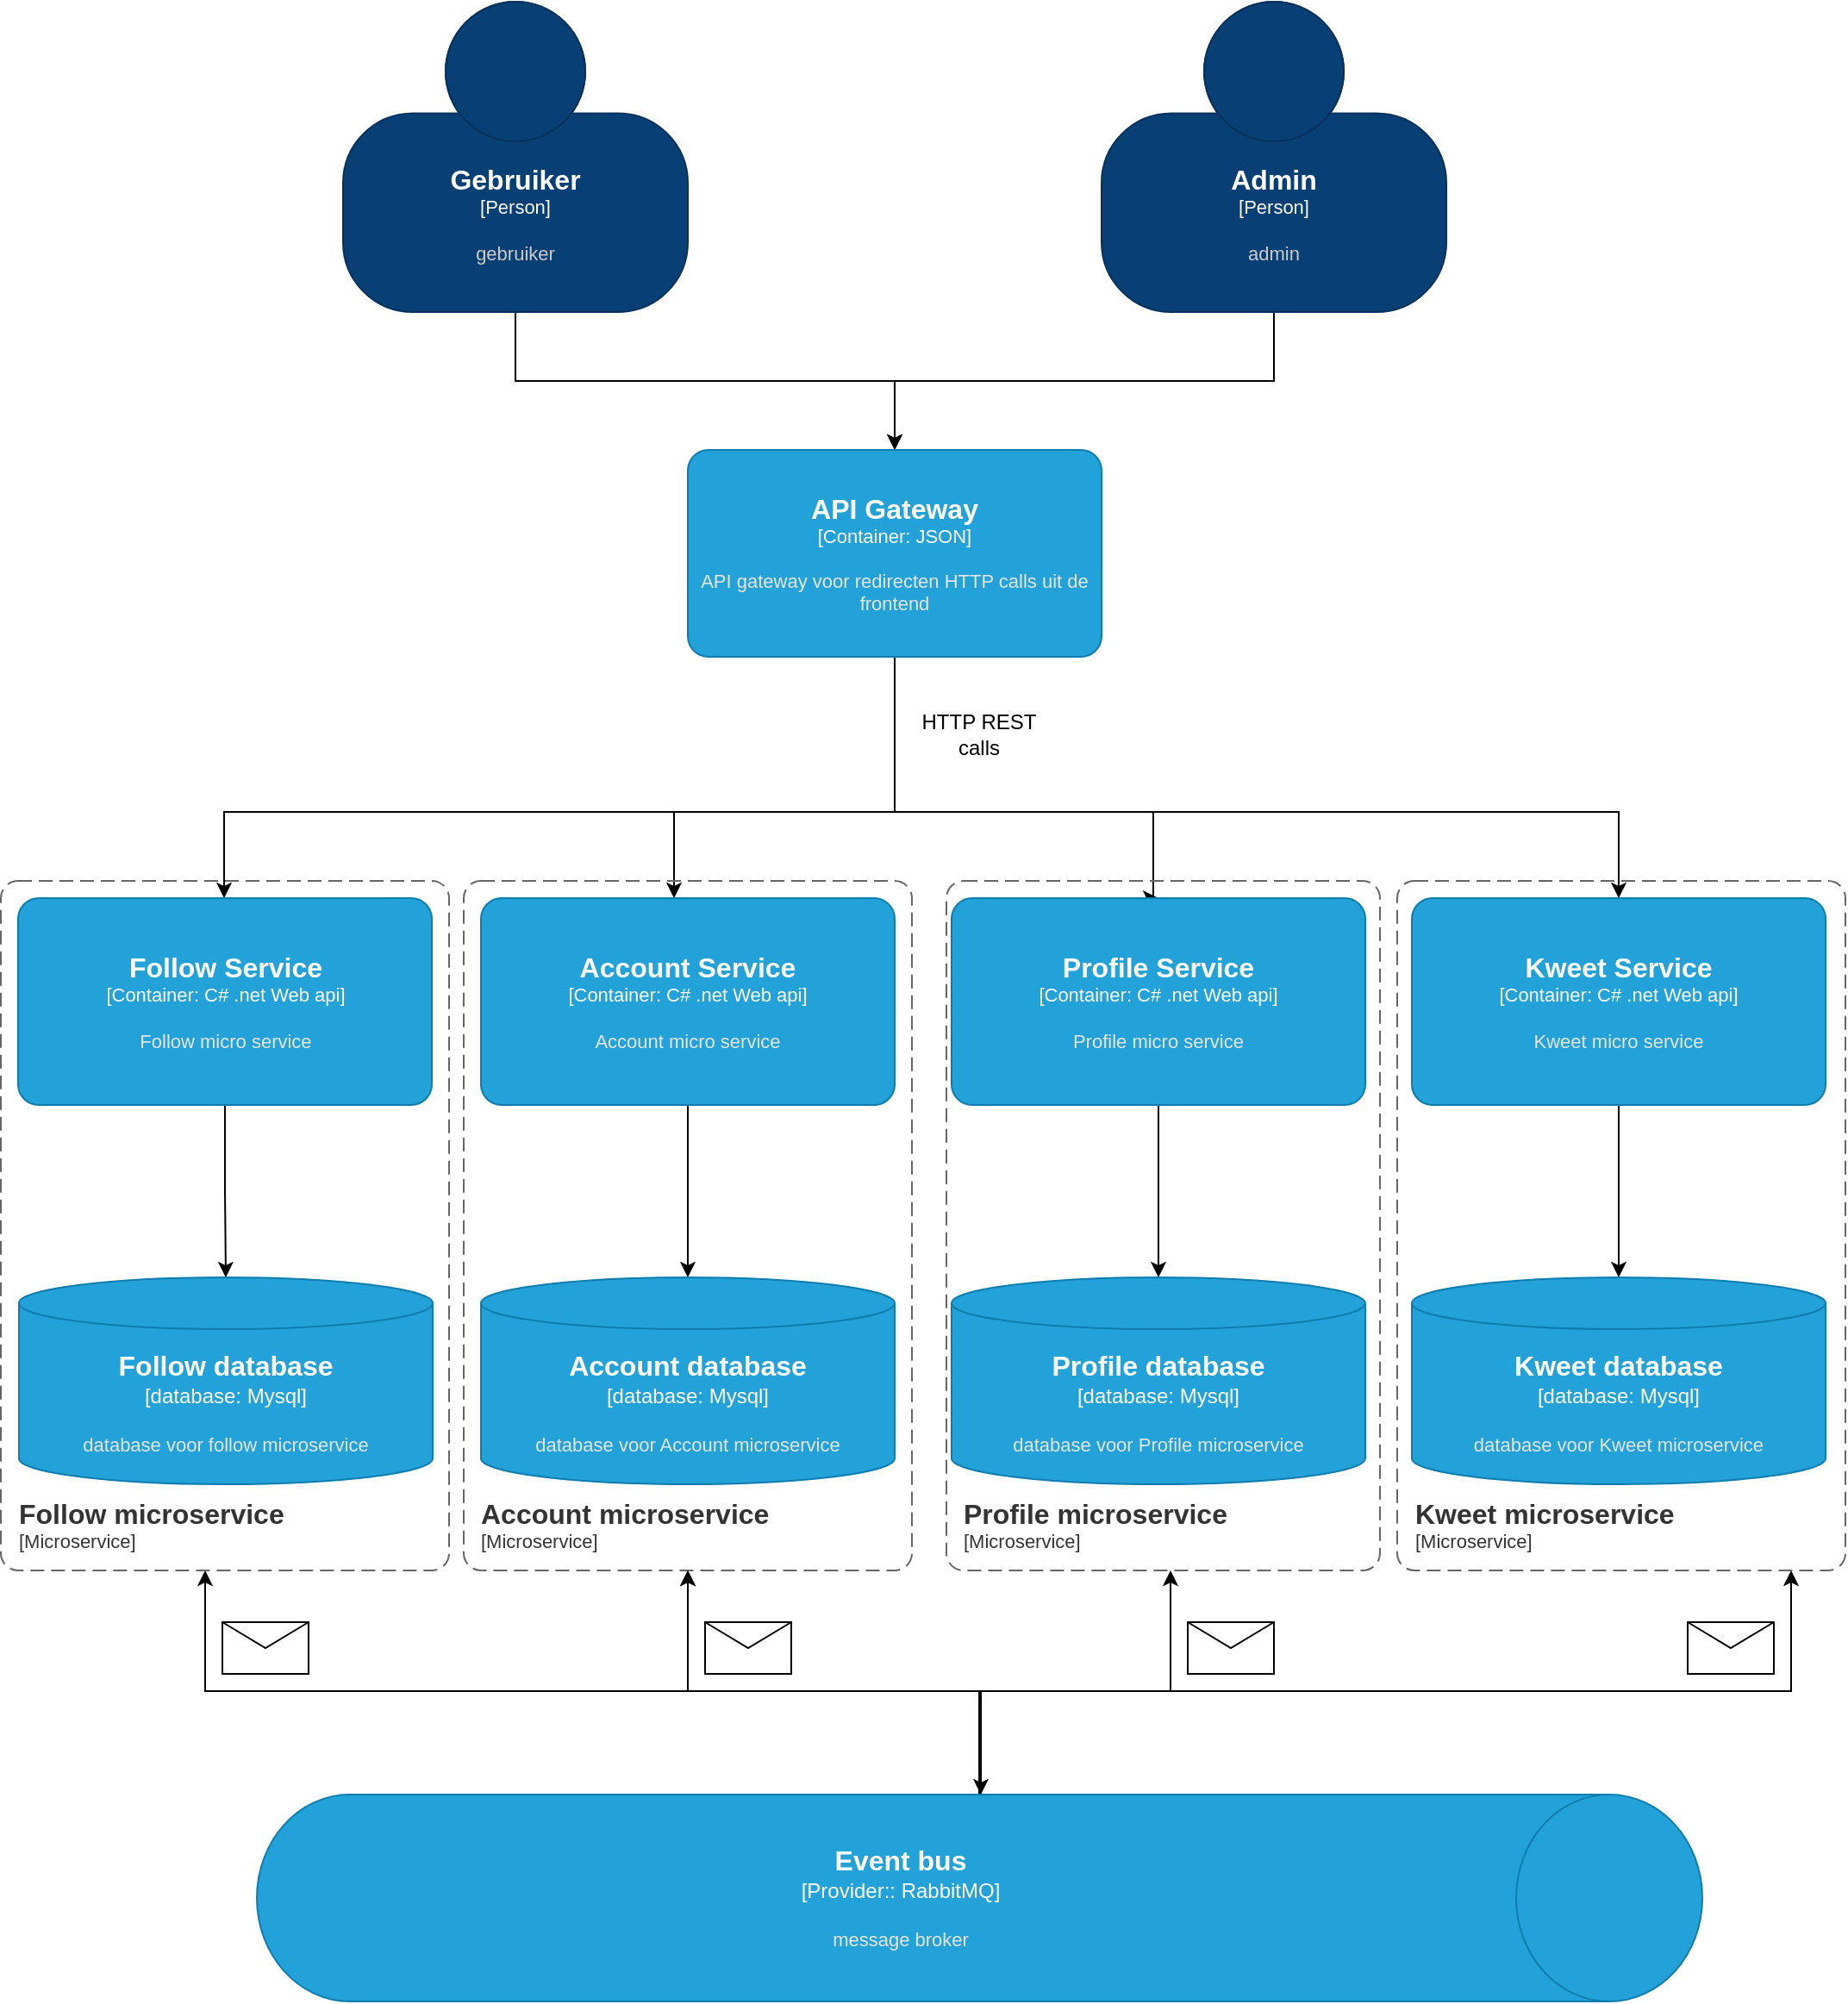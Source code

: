 <mxfile version="21.0.10" type="device"><diagram name="Page-1" id="5vtEgk9d6M7ElF_Nkq4d"><mxGraphModel dx="3172" dy="984" grid="1" gridSize="10" guides="1" tooltips="1" connect="1" arrows="1" fold="1" page="1" pageScale="1" pageWidth="827" pageHeight="1169" math="0" shadow="0"><root><mxCell id="0"/><mxCell id="1" parent="0"/><mxCell id="N-m-FWTKwT2sX1xg7coI-12" style="edgeStyle=orthogonalEdgeStyle;rounded=0;orthogonalLoop=1;jettySize=auto;html=1;" parent="1" source="bsVppFIxeZ1zV-l5X6Lk-1" target="N-m-FWTKwT2sX1xg7coI-3" edge="1"><mxGeometry relative="1" as="geometry"/></mxCell><object placeholders="1" c4Name="Gebruiker" c4Type="Person" c4Description="gebruiker" label="&lt;font style=&quot;font-size: 16px&quot;&gt;&lt;b&gt;%c4Name%&lt;/b&gt;&lt;/font&gt;&lt;div&gt;[%c4Type%]&lt;/div&gt;&lt;br&gt;&lt;div&gt;&lt;font style=&quot;font-size: 11px&quot;&gt;&lt;font color=&quot;#cccccc&quot;&gt;%c4Description%&lt;/font&gt;&lt;/div&gt;" id="bsVppFIxeZ1zV-l5X6Lk-1"><mxCell style="html=1;fontSize=11;dashed=0;whiteSpace=wrap;fillColor=#083F75;strokeColor=#06315C;fontColor=#ffffff;shape=mxgraph.c4.person2;align=center;metaEdit=1;points=[[0.5,0,0],[1,0.5,0],[1,0.75,0],[0.75,1,0],[0.5,1,0],[0.25,1,0],[0,0.75,0],[0,0.5,0]];resizable=0;" parent="1" vertex="1"><mxGeometry x="80" y="40" width="200" height="180" as="geometry"/></mxCell></object><mxCell id="N-m-FWTKwT2sX1xg7coI-13" style="edgeStyle=orthogonalEdgeStyle;rounded=0;orthogonalLoop=1;jettySize=auto;html=1;entryX=0.5;entryY=0;entryDx=0;entryDy=0;entryPerimeter=0;" parent="1" source="N-m-FWTKwT2sX1xg7coI-1" target="N-m-FWTKwT2sX1xg7coI-3" edge="1"><mxGeometry relative="1" as="geometry"/></mxCell><object placeholders="1" c4Name="Admin" c4Type="Person" c4Description="admin" label="&lt;font style=&quot;font-size: 16px&quot;&gt;&lt;b&gt;%c4Name%&lt;/b&gt;&lt;/font&gt;&lt;div&gt;[%c4Type%]&lt;/div&gt;&lt;br&gt;&lt;div&gt;&lt;font style=&quot;font-size: 11px&quot;&gt;&lt;font color=&quot;#cccccc&quot;&gt;%c4Description%&lt;/font&gt;&lt;/div&gt;" id="N-m-FWTKwT2sX1xg7coI-1"><mxCell style="html=1;fontSize=11;dashed=0;whiteSpace=wrap;fillColor=#083F75;strokeColor=#06315C;fontColor=#ffffff;shape=mxgraph.c4.person2;align=center;metaEdit=1;points=[[0.5,0,0],[1,0.5,0],[1,0.75,0],[0.75,1,0],[0.5,1,0],[0.25,1,0],[0,0.75,0],[0,0.5,0]];resizable=0;" parent="1" vertex="1"><mxGeometry x="520" y="40" width="200" height="180" as="geometry"/></mxCell></object><mxCell id="N-m-FWTKwT2sX1xg7coI-14" style="edgeStyle=orthogonalEdgeStyle;rounded=0;orthogonalLoop=1;jettySize=auto;html=1;" parent="1" source="N-m-FWTKwT2sX1xg7coI-3" target="N-m-FWTKwT2sX1xg7coI-4" edge="1"><mxGeometry relative="1" as="geometry"><Array as="points"><mxPoint x="400" y="510"/><mxPoint x="11" y="510"/></Array></mxGeometry></mxCell><mxCell id="N-m-FWTKwT2sX1xg7coI-15" style="edgeStyle=orthogonalEdgeStyle;rounded=0;orthogonalLoop=1;jettySize=auto;html=1;" parent="1" source="N-m-FWTKwT2sX1xg7coI-3" target="N-m-FWTKwT2sX1xg7coI-5" edge="1"><mxGeometry relative="1" as="geometry"><Array as="points"><mxPoint x="400" y="510"/><mxPoint x="272" y="510"/></Array></mxGeometry></mxCell><mxCell id="N-m-FWTKwT2sX1xg7coI-16" style="edgeStyle=orthogonalEdgeStyle;rounded=0;orthogonalLoop=1;jettySize=auto;html=1;entryX=0.5;entryY=0;entryDx=0;entryDy=0;entryPerimeter=0;" parent="1" source="N-m-FWTKwT2sX1xg7coI-3" target="N-m-FWTKwT2sX1xg7coI-6" edge="1"><mxGeometry relative="1" as="geometry"><Array as="points"><mxPoint x="400" y="510"/><mxPoint x="550" y="510"/><mxPoint x="550" y="560"/></Array></mxGeometry></mxCell><mxCell id="N-m-FWTKwT2sX1xg7coI-17" style="edgeStyle=orthogonalEdgeStyle;rounded=0;orthogonalLoop=1;jettySize=auto;html=1;entryX=0.5;entryY=0;entryDx=0;entryDy=0;entryPerimeter=0;" parent="1" source="N-m-FWTKwT2sX1xg7coI-3" target="N-m-FWTKwT2sX1xg7coI-7" edge="1"><mxGeometry relative="1" as="geometry"><Array as="points"><mxPoint x="400" y="510"/><mxPoint x="820" y="510"/></Array></mxGeometry></mxCell><object placeholders="1" c4Name="API Gateway" c4Type="Container" c4Technology="JSON" c4Description="API gateway voor redirecten HTTP calls uit de frontend" label="&lt;font style=&quot;font-size: 16px&quot;&gt;&lt;b&gt;%c4Name%&lt;/b&gt;&lt;/font&gt;&lt;div&gt;[%c4Type%: %c4Technology%]&lt;/div&gt;&lt;br&gt;&lt;div&gt;&lt;font style=&quot;font-size: 11px&quot;&gt;&lt;font color=&quot;#E6E6E6&quot;&gt;%c4Description%&lt;/font&gt;&lt;/div&gt;" id="N-m-FWTKwT2sX1xg7coI-3"><mxCell style="rounded=1;whiteSpace=wrap;html=1;fontSize=11;labelBackgroundColor=none;fillColor=#23A2D9;fontColor=#ffffff;align=center;arcSize=10;strokeColor=#0E7DAD;metaEdit=1;resizable=0;points=[[0.25,0,0],[0.5,0,0],[0.75,0,0],[1,0.25,0],[1,0.5,0],[1,0.75,0],[0.75,1,0],[0.5,1,0],[0.25,1,0],[0,0.75,0],[0,0.5,0],[0,0.25,0]];" parent="1" vertex="1"><mxGeometry x="280" y="300" width="240" height="120" as="geometry"/></mxCell></object><mxCell id="N-m-FWTKwT2sX1xg7coI-18" style="edgeStyle=orthogonalEdgeStyle;rounded=0;orthogonalLoop=1;jettySize=auto;html=1;entryX=0.5;entryY=0;entryDx=0;entryDy=0;entryPerimeter=0;" parent="1" source="N-m-FWTKwT2sX1xg7coI-4" target="N-m-FWTKwT2sX1xg7coI-8" edge="1"><mxGeometry relative="1" as="geometry"/></mxCell><object placeholders="1" c4Name="Follow Service" c4Type="Container" c4Technology="C# .net Web api" c4Description="Follow micro service" label="&lt;font style=&quot;font-size: 16px&quot;&gt;&lt;b&gt;%c4Name%&lt;/b&gt;&lt;/font&gt;&lt;div&gt;[%c4Type%: %c4Technology%]&lt;/div&gt;&lt;br&gt;&lt;div&gt;&lt;font style=&quot;font-size: 11px&quot;&gt;&lt;font color=&quot;#E6E6E6&quot;&gt;%c4Description%&lt;/font&gt;&lt;/div&gt;" id="N-m-FWTKwT2sX1xg7coI-4"><mxCell style="rounded=1;whiteSpace=wrap;html=1;fontSize=11;labelBackgroundColor=none;fillColor=#23A2D9;fontColor=#ffffff;align=center;arcSize=10;strokeColor=#0E7DAD;metaEdit=1;resizable=0;points=[[0.25,0,0],[0.5,0,0],[0.75,0,0],[1,0.25,0],[1,0.5,0],[1,0.75,0],[0.75,1,0],[0.5,1,0],[0.25,1,0],[0,0.75,0],[0,0.5,0],[0,0.25,0]];" parent="1" vertex="1"><mxGeometry x="-108.5" y="560" width="240" height="120" as="geometry"/></mxCell></object><mxCell id="N-m-FWTKwT2sX1xg7coI-19" style="edgeStyle=orthogonalEdgeStyle;rounded=0;orthogonalLoop=1;jettySize=auto;html=1;entryX=0.5;entryY=0;entryDx=0;entryDy=0;entryPerimeter=0;" parent="1" source="N-m-FWTKwT2sX1xg7coI-5" target="N-m-FWTKwT2sX1xg7coI-9" edge="1"><mxGeometry relative="1" as="geometry"/></mxCell><object placeholders="1" c4Name="Account Service" c4Type="Container" c4Technology="C# .net Web api" c4Description="Account micro service" label="&lt;font style=&quot;font-size: 16px&quot;&gt;&lt;b&gt;%c4Name%&lt;/b&gt;&lt;/font&gt;&lt;div&gt;[%c4Type%: %c4Technology%]&lt;/div&gt;&lt;br&gt;&lt;div&gt;&lt;font style=&quot;font-size: 11px&quot;&gt;&lt;font color=&quot;#E6E6E6&quot;&gt;%c4Description%&lt;/font&gt;&lt;/div&gt;" id="N-m-FWTKwT2sX1xg7coI-5"><mxCell style="rounded=1;whiteSpace=wrap;html=1;fontSize=11;labelBackgroundColor=none;fillColor=#23A2D9;fontColor=#ffffff;align=center;arcSize=10;strokeColor=#0E7DAD;metaEdit=1;resizable=0;points=[[0.25,0,0],[0.5,0,0],[0.75,0,0],[1,0.25,0],[1,0.5,0],[1,0.75,0],[0.75,1,0],[0.5,1,0],[0.25,1,0],[0,0.75,0],[0,0.5,0],[0,0.25,0]];" parent="1" vertex="1"><mxGeometry x="160" y="560" width="240" height="120" as="geometry"/></mxCell></object><mxCell id="N-m-FWTKwT2sX1xg7coI-21" style="edgeStyle=orthogonalEdgeStyle;rounded=0;orthogonalLoop=1;jettySize=auto;html=1;" parent="1" source="N-m-FWTKwT2sX1xg7coI-6" target="N-m-FWTKwT2sX1xg7coI-10" edge="1"><mxGeometry relative="1" as="geometry"/></mxCell><object placeholders="1" c4Name="Profile Service" c4Type="Container" c4Technology="C# .net Web api" c4Description="Profile micro service" label="&lt;font style=&quot;font-size: 16px&quot;&gt;&lt;b&gt;%c4Name%&lt;/b&gt;&lt;/font&gt;&lt;div&gt;[%c4Type%: %c4Technology%]&lt;/div&gt;&lt;br&gt;&lt;div&gt;&lt;font style=&quot;font-size: 11px&quot;&gt;&lt;font color=&quot;#E6E6E6&quot;&gt;%c4Description%&lt;/font&gt;&lt;/div&gt;" id="N-m-FWTKwT2sX1xg7coI-6"><mxCell style="rounded=1;whiteSpace=wrap;html=1;fontSize=11;labelBackgroundColor=none;fillColor=#23A2D9;fontColor=#ffffff;align=center;arcSize=10;strokeColor=#0E7DAD;metaEdit=1;resizable=0;points=[[0.25,0,0],[0.5,0,0],[0.75,0,0],[1,0.25,0],[1,0.5,0],[1,0.75,0],[0.75,1,0],[0.5,1,0],[0.25,1,0],[0,0.75,0],[0,0.5,0],[0,0.25,0]];" parent="1" vertex="1"><mxGeometry x="433" y="560" width="240" height="120" as="geometry"/></mxCell></object><mxCell id="N-m-FWTKwT2sX1xg7coI-22" style="edgeStyle=orthogonalEdgeStyle;rounded=0;orthogonalLoop=1;jettySize=auto;html=1;entryX=0.5;entryY=0;entryDx=0;entryDy=0;entryPerimeter=0;" parent="1" source="N-m-FWTKwT2sX1xg7coI-7" target="N-m-FWTKwT2sX1xg7coI-11" edge="1"><mxGeometry relative="1" as="geometry"/></mxCell><object placeholders="1" c4Name="Kweet Service" c4Type="Container" c4Technology="C# .net Web api" c4Description="Kweet micro service" label="&lt;font style=&quot;font-size: 16px&quot;&gt;&lt;b&gt;%c4Name%&lt;/b&gt;&lt;/font&gt;&lt;div&gt;[%c4Type%: %c4Technology%]&lt;/div&gt;&lt;br&gt;&lt;div&gt;&lt;font style=&quot;font-size: 11px&quot;&gt;&lt;font color=&quot;#E6E6E6&quot;&gt;%c4Description%&lt;/font&gt;&lt;/div&gt;" id="N-m-FWTKwT2sX1xg7coI-7"><mxCell style="rounded=1;whiteSpace=wrap;html=1;fontSize=11;labelBackgroundColor=none;fillColor=#23A2D9;fontColor=#ffffff;align=center;arcSize=10;strokeColor=#0E7DAD;metaEdit=1;resizable=0;points=[[0.25,0,0],[0.5,0,0],[0.75,0,0],[1,0.25,0],[1,0.5,0],[1,0.75,0],[0.75,1,0],[0.5,1,0],[0.25,1,0],[0,0.75,0],[0,0.5,0],[0,0.25,0]];" parent="1" vertex="1"><mxGeometry x="700" y="560" width="240" height="120" as="geometry"/></mxCell></object><object placeholders="1" c4Type="Follow database" c4Container="database" c4Technology="Mysql" c4Description="database voor follow microservice" label="&lt;font style=&quot;font-size: 16px&quot;&gt;&lt;b&gt;%c4Type%&lt;/b&gt;&lt;/font&gt;&lt;div&gt;[%c4Container%:&amp;nbsp;%c4Technology%]&lt;/div&gt;&lt;br&gt;&lt;div&gt;&lt;font style=&quot;font-size: 11px&quot;&gt;&lt;font color=&quot;#E6E6E6&quot;&gt;%c4Description%&lt;/font&gt;&lt;/div&gt;" id="N-m-FWTKwT2sX1xg7coI-8"><mxCell style="shape=cylinder3;size=15;whiteSpace=wrap;html=1;boundedLbl=1;rounded=0;labelBackgroundColor=none;fillColor=#23A2D9;fontSize=12;fontColor=#ffffff;align=center;strokeColor=#0E7DAD;metaEdit=1;points=[[0.5,0,0],[1,0.25,0],[1,0.5,0],[1,0.75,0],[0.5,1,0],[0,0.75,0],[0,0.5,0],[0,0.25,0]];resizable=0;" parent="1" vertex="1"><mxGeometry x="-108" y="780" width="240" height="120" as="geometry"/></mxCell></object><object placeholders="1" c4Type="Account database" c4Container="database" c4Technology="Mysql" c4Description="database voor Account microservice" label="&lt;font style=&quot;font-size: 16px&quot;&gt;&lt;b&gt;%c4Type%&lt;/b&gt;&lt;/font&gt;&lt;div&gt;[%c4Container%:&amp;nbsp;%c4Technology%]&lt;/div&gt;&lt;br&gt;&lt;div&gt;&lt;font style=&quot;font-size: 11px&quot;&gt;&lt;font color=&quot;#E6E6E6&quot;&gt;%c4Description%&lt;/font&gt;&lt;/div&gt;" id="N-m-FWTKwT2sX1xg7coI-9"><mxCell style="shape=cylinder3;size=15;whiteSpace=wrap;html=1;boundedLbl=1;rounded=0;labelBackgroundColor=none;fillColor=#23A2D9;fontSize=12;fontColor=#ffffff;align=center;strokeColor=#0E7DAD;metaEdit=1;points=[[0.5,0,0],[1,0.25,0],[1,0.5,0],[1,0.75,0],[0.5,1,0],[0,0.75,0],[0,0.5,0],[0,0.25,0]];resizable=0;" parent="1" vertex="1"><mxGeometry x="160" y="780" width="240" height="120" as="geometry"/></mxCell></object><object placeholders="1" c4Type="Profile database" c4Container="database" c4Technology="Mysql" c4Description="database voor Profile microservice" label="&lt;font style=&quot;font-size: 16px&quot;&gt;&lt;b&gt;%c4Type%&lt;/b&gt;&lt;/font&gt;&lt;div&gt;[%c4Container%:&amp;nbsp;%c4Technology%]&lt;/div&gt;&lt;br&gt;&lt;div&gt;&lt;font style=&quot;font-size: 11px&quot;&gt;&lt;font color=&quot;#E6E6E6&quot;&gt;%c4Description%&lt;/font&gt;&lt;/div&gt;" id="N-m-FWTKwT2sX1xg7coI-10"><mxCell style="shape=cylinder3;size=15;whiteSpace=wrap;html=1;boundedLbl=1;rounded=0;labelBackgroundColor=none;fillColor=#23A2D9;fontSize=12;fontColor=#ffffff;align=center;strokeColor=#0E7DAD;metaEdit=1;points=[[0.5,0,0],[1,0.25,0],[1,0.5,0],[1,0.75,0],[0.5,1,0],[0,0.75,0],[0,0.5,0],[0,0.25,0]];resizable=0;" parent="1" vertex="1"><mxGeometry x="433" y="780" width="240" height="120" as="geometry"/></mxCell></object><object placeholders="1" c4Type="Kweet database" c4Container="database" c4Technology="Mysql" c4Description="database voor Kweet microservice" label="&lt;font style=&quot;font-size: 16px&quot;&gt;&lt;b&gt;%c4Type%&lt;/b&gt;&lt;/font&gt;&lt;div&gt;[%c4Container%:&amp;nbsp;%c4Technology%]&lt;/div&gt;&lt;br&gt;&lt;div&gt;&lt;font style=&quot;font-size: 11px&quot;&gt;&lt;font color=&quot;#E6E6E6&quot;&gt;%c4Description%&lt;/font&gt;&lt;/div&gt;" id="N-m-FWTKwT2sX1xg7coI-11"><mxCell style="shape=cylinder3;size=15;whiteSpace=wrap;html=1;boundedLbl=1;rounded=0;labelBackgroundColor=none;fillColor=#23A2D9;fontSize=12;fontColor=#ffffff;align=center;strokeColor=#0E7DAD;metaEdit=1;points=[[0.5,0,0],[1,0.25,0],[1,0.5,0],[1,0.75,0],[0.5,1,0],[0,0.75,0],[0,0.5,0],[0,0.25,0]];resizable=0;" parent="1" vertex="1"><mxGeometry x="700" y="780" width="240" height="120" as="geometry"/></mxCell></object><object placeholders="1" c4Name="Profile microservice" c4Type="ContainerScopeBoundary" c4Application="Microservice" label="&lt;font style=&quot;font-size: 16px&quot;&gt;&lt;b&gt;&lt;div style=&quot;text-align: left&quot;&gt;%c4Name%&lt;/div&gt;&lt;/b&gt;&lt;/font&gt;&lt;div style=&quot;text-align: left&quot;&gt;[%c4Application%]&lt;/div&gt;" id="N-m-FWTKwT2sX1xg7coI-24"><mxCell style="rounded=1;fontSize=11;whiteSpace=wrap;html=1;dashed=1;arcSize=20;fillColor=none;strokeColor=#666666;fontColor=#333333;labelBackgroundColor=none;align=left;verticalAlign=bottom;labelBorderColor=none;spacingTop=0;spacing=10;dashPattern=8 4;metaEdit=1;rotatable=0;perimeter=rectanglePerimeter;noLabel=0;labelPadding=0;allowArrows=0;connectable=0;expand=0;recursiveResize=0;editable=1;pointerEvents=0;absoluteArcSize=1;points=[[0.25,0,0],[0.5,0,0],[0.75,0,0],[1,0.25,0],[1,0.5,0],[1,0.75,0],[0.75,1,0],[0.5,1,0],[0.25,1,0],[0,0.75,0],[0,0.5,0],[0,0.25,0]];" parent="1" vertex="1"><mxGeometry x="430" y="550" width="251.5" height="400" as="geometry"/></mxCell></object><mxCell id="N-m-FWTKwT2sX1xg7coI-30" style="edgeStyle=orthogonalEdgeStyle;rounded=0;orthogonalLoop=1;jettySize=auto;html=1;" parent="1" source="N-m-FWTKwT2sX1xg7coI-25" edge="1"><mxGeometry relative="1" as="geometry"><mxPoint x="280" y="950.0" as="targetPoint"/><Array as="points"><mxPoint x="449" y="1020"/><mxPoint x="280" y="1020"/></Array></mxGeometry></mxCell><mxCell id="N-m-FWTKwT2sX1xg7coI-31" style="edgeStyle=orthogonalEdgeStyle;rounded=0;orthogonalLoop=1;jettySize=auto;html=1;" parent="1" source="N-m-FWTKwT2sX1xg7coI-25" edge="1"><mxGeometry relative="1" as="geometry"><mxPoint x="560" y="950" as="targetPoint"/><Array as="points"><mxPoint x="449" y="1020"/><mxPoint x="560" y="1020"/></Array></mxGeometry></mxCell><mxCell id="N-m-FWTKwT2sX1xg7coI-32" style="edgeStyle=orthogonalEdgeStyle;rounded=0;orthogonalLoop=1;jettySize=auto;html=1;" parent="1" source="N-m-FWTKwT2sX1xg7coI-25" edge="1"><mxGeometry relative="1" as="geometry"><mxPoint x="920" y="950" as="targetPoint"/><Array as="points"><mxPoint x="449" y="1020"/><mxPoint x="920" y="1020"/></Array></mxGeometry></mxCell><mxCell id="N-m-FWTKwT2sX1xg7coI-33" style="edgeStyle=orthogonalEdgeStyle;rounded=0;orthogonalLoop=1;jettySize=auto;html=1;" parent="1" source="N-m-FWTKwT2sX1xg7coI-25" edge="1"><mxGeometry relative="1" as="geometry"><mxPoint y="950" as="targetPoint"/><Array as="points"><mxPoint x="449" y="1020"/><mxPoint y="1020"/></Array></mxGeometry></mxCell><object placeholders="1" c4Type="Event bus" c4Container="Provider:" c4Technology="RabbitMQ" c4Description="message broker" label="&lt;font style=&quot;font-size: 16px&quot;&gt;&lt;b&gt;%c4Type%&lt;/b&gt;&lt;/font&gt;&lt;div&gt;[%c4Container%:&amp;nbsp;%c4Technology%]&lt;/div&gt;&lt;br&gt;&lt;div&gt;&lt;font style=&quot;font-size: 11px&quot;&gt;&lt;font color=&quot;#E6E6E6&quot;&gt;%c4Description%&lt;/font&gt;&lt;/div&gt;" id="N-m-FWTKwT2sX1xg7coI-25"><mxCell style="shape=cylinder3;size=54.0;direction=south;whiteSpace=wrap;html=1;boundedLbl=1;rounded=0;labelBackgroundColor=none;fillColor=#23A2D9;fontSize=12;fontColor=#ffffff;align=center;strokeColor=#0E7DAD;metaEdit=1;points=[[0.5,0,0],[1,0.25,0],[1,0.5,0],[1,0.75,0],[0.5,1,0],[0,0.75,0],[0,0.5,0],[0,0.25,0]];resizable=1;movable=1;rotatable=1;deletable=1;editable=1;locked=0;connectable=1;" parent="1" vertex="1"><mxGeometry x="30" y="1080" width="838.5" height="120" as="geometry"/></mxCell></object><object placeholders="1" c4Name="Account microservice" c4Type="ContainerScopeBoundary" c4Application="Microservice" label="&lt;font style=&quot;font-size: 16px&quot;&gt;&lt;b&gt;&lt;div style=&quot;text-align: left&quot;&gt;%c4Name%&lt;/div&gt;&lt;/b&gt;&lt;/font&gt;&lt;div style=&quot;text-align: left&quot;&gt;[%c4Application%]&lt;/div&gt;" id="N-m-FWTKwT2sX1xg7coI-26"><mxCell style="rounded=1;fontSize=11;whiteSpace=wrap;html=1;dashed=1;arcSize=20;fillColor=none;strokeColor=#666666;fontColor=#333333;labelBackgroundColor=none;align=left;verticalAlign=bottom;labelBorderColor=none;spacingTop=0;spacing=10;dashPattern=8 4;metaEdit=1;rotatable=0;perimeter=rectanglePerimeter;noLabel=0;labelPadding=0;allowArrows=0;connectable=0;expand=0;recursiveResize=0;editable=1;pointerEvents=0;absoluteArcSize=1;points=[[0.25,0,0],[0.5,0,0],[0.75,0,0],[1,0.25,0],[1,0.5,0],[1,0.75,0],[0.75,1,0],[0.5,1,0],[0.25,1,0],[0,0.75,0],[0,0.5,0],[0,0.25,0]];" parent="1" vertex="1"><mxGeometry x="150" y="550" width="260" height="400" as="geometry"/></mxCell></object><object placeholders="1" c4Name="Follow microservice" c4Type="ContainerScopeBoundary" c4Application="Microservice" label="&lt;font style=&quot;font-size: 16px&quot;&gt;&lt;b&gt;&lt;div style=&quot;text-align: left&quot;&gt;%c4Name%&lt;/div&gt;&lt;/b&gt;&lt;/font&gt;&lt;div style=&quot;text-align: left&quot;&gt;[%c4Application%]&lt;/div&gt;" id="N-m-FWTKwT2sX1xg7coI-27"><mxCell style="rounded=1;fontSize=11;whiteSpace=wrap;html=1;dashed=1;arcSize=20;fillColor=none;strokeColor=#666666;fontColor=#333333;labelBackgroundColor=none;align=left;verticalAlign=bottom;labelBorderColor=none;spacingTop=0;spacing=10;dashPattern=8 4;metaEdit=1;rotatable=0;perimeter=rectanglePerimeter;noLabel=0;labelPadding=0;allowArrows=0;connectable=0;expand=0;recursiveResize=0;editable=1;pointerEvents=0;absoluteArcSize=1;points=[[0.25,0,0],[0.5,0,0],[0.75,0,0],[1,0.25,0],[1,0.5,0],[1,0.75,0],[0.75,1,0],[0.5,1,0],[0.25,1,0],[0,0.75,0],[0,0.5,0],[0,0.25,0]];" parent="1" vertex="1"><mxGeometry x="-118.5" y="550" width="260" height="400" as="geometry"/></mxCell></object><object placeholders="1" c4Name="Kweet microservice" c4Type="ContainerScopeBoundary" c4Application="Microservice" label="&lt;font style=&quot;font-size: 16px&quot;&gt;&lt;b&gt;&lt;div style=&quot;text-align: left&quot;&gt;%c4Name%&lt;/div&gt;&lt;/b&gt;&lt;/font&gt;&lt;div style=&quot;text-align: left&quot;&gt;[%c4Application%]&lt;/div&gt;" id="N-m-FWTKwT2sX1xg7coI-28"><mxCell style="rounded=1;fontSize=11;whiteSpace=wrap;html=1;dashed=1;arcSize=20;fillColor=none;strokeColor=#666666;fontColor=#333333;labelBackgroundColor=none;align=left;verticalAlign=bottom;labelBorderColor=none;spacingTop=0;spacing=10;dashPattern=8 4;metaEdit=1;rotatable=0;perimeter=rectanglePerimeter;noLabel=0;labelPadding=0;allowArrows=0;connectable=0;expand=0;recursiveResize=0;editable=1;pointerEvents=0;absoluteArcSize=1;points=[[0.25,0,0],[0.5,0,0],[0.75,0,0],[1,0.25,0],[1,0.5,0],[1,0.75,0],[0.75,1,0],[0.5,1,0],[0.25,1,0],[0,0.75,0],[0,0.5,0],[0,0.25,0]];" parent="1" vertex="1"><mxGeometry x="691.5" y="550" width="260" height="400" as="geometry"/></mxCell></object><mxCell id="N-m-FWTKwT2sX1xg7coI-34" value="" style="endArrow=classic;startArrow=classic;html=1;rounded=0;edgeStyle=orthogonalEdgeStyle;" parent="1" edge="1"><mxGeometry width="50" height="50" relative="1" as="geometry"><mxPoint x="450" y="1080" as="sourcePoint"/><mxPoint x="280" y="950" as="targetPoint"/><Array as="points"><mxPoint x="450" y="1020"/><mxPoint x="280" y="1020"/></Array></mxGeometry></mxCell><mxCell id="N-m-FWTKwT2sX1xg7coI-35" value="" style="shape=message;html=1;html=1;outlineConnect=0;labelPosition=center;verticalLabelPosition=bottom;align=center;verticalAlign=top;" parent="1" vertex="1"><mxGeometry x="10" y="980" width="50" height="30" as="geometry"/></mxCell><mxCell id="N-m-FWTKwT2sX1xg7coI-36" value="" style="shape=message;html=1;html=1;outlineConnect=0;labelPosition=center;verticalLabelPosition=bottom;align=center;verticalAlign=top;" parent="1" vertex="1"><mxGeometry x="290" y="980" width="50" height="30" as="geometry"/></mxCell><mxCell id="N-m-FWTKwT2sX1xg7coI-37" value="" style="shape=message;html=1;html=1;outlineConnect=0;labelPosition=center;verticalLabelPosition=bottom;align=center;verticalAlign=top;" parent="1" vertex="1"><mxGeometry x="570" y="980" width="50" height="30" as="geometry"/></mxCell><mxCell id="N-m-FWTKwT2sX1xg7coI-38" value="" style="shape=message;html=1;html=1;outlineConnect=0;labelPosition=center;verticalLabelPosition=bottom;align=center;verticalAlign=top;" parent="1" vertex="1"><mxGeometry x="860" y="980" width="50" height="30" as="geometry"/></mxCell><mxCell id="N-m-FWTKwT2sX1xg7coI-39" value="HTTP REST calls" style="text;html=1;strokeColor=none;fillColor=none;align=center;verticalAlign=middle;whiteSpace=wrap;rounded=0;" parent="1" vertex="1"><mxGeometry x="409.25" y="450" width="80" height="30" as="geometry"/></mxCell></root></mxGraphModel></diagram></mxfile>